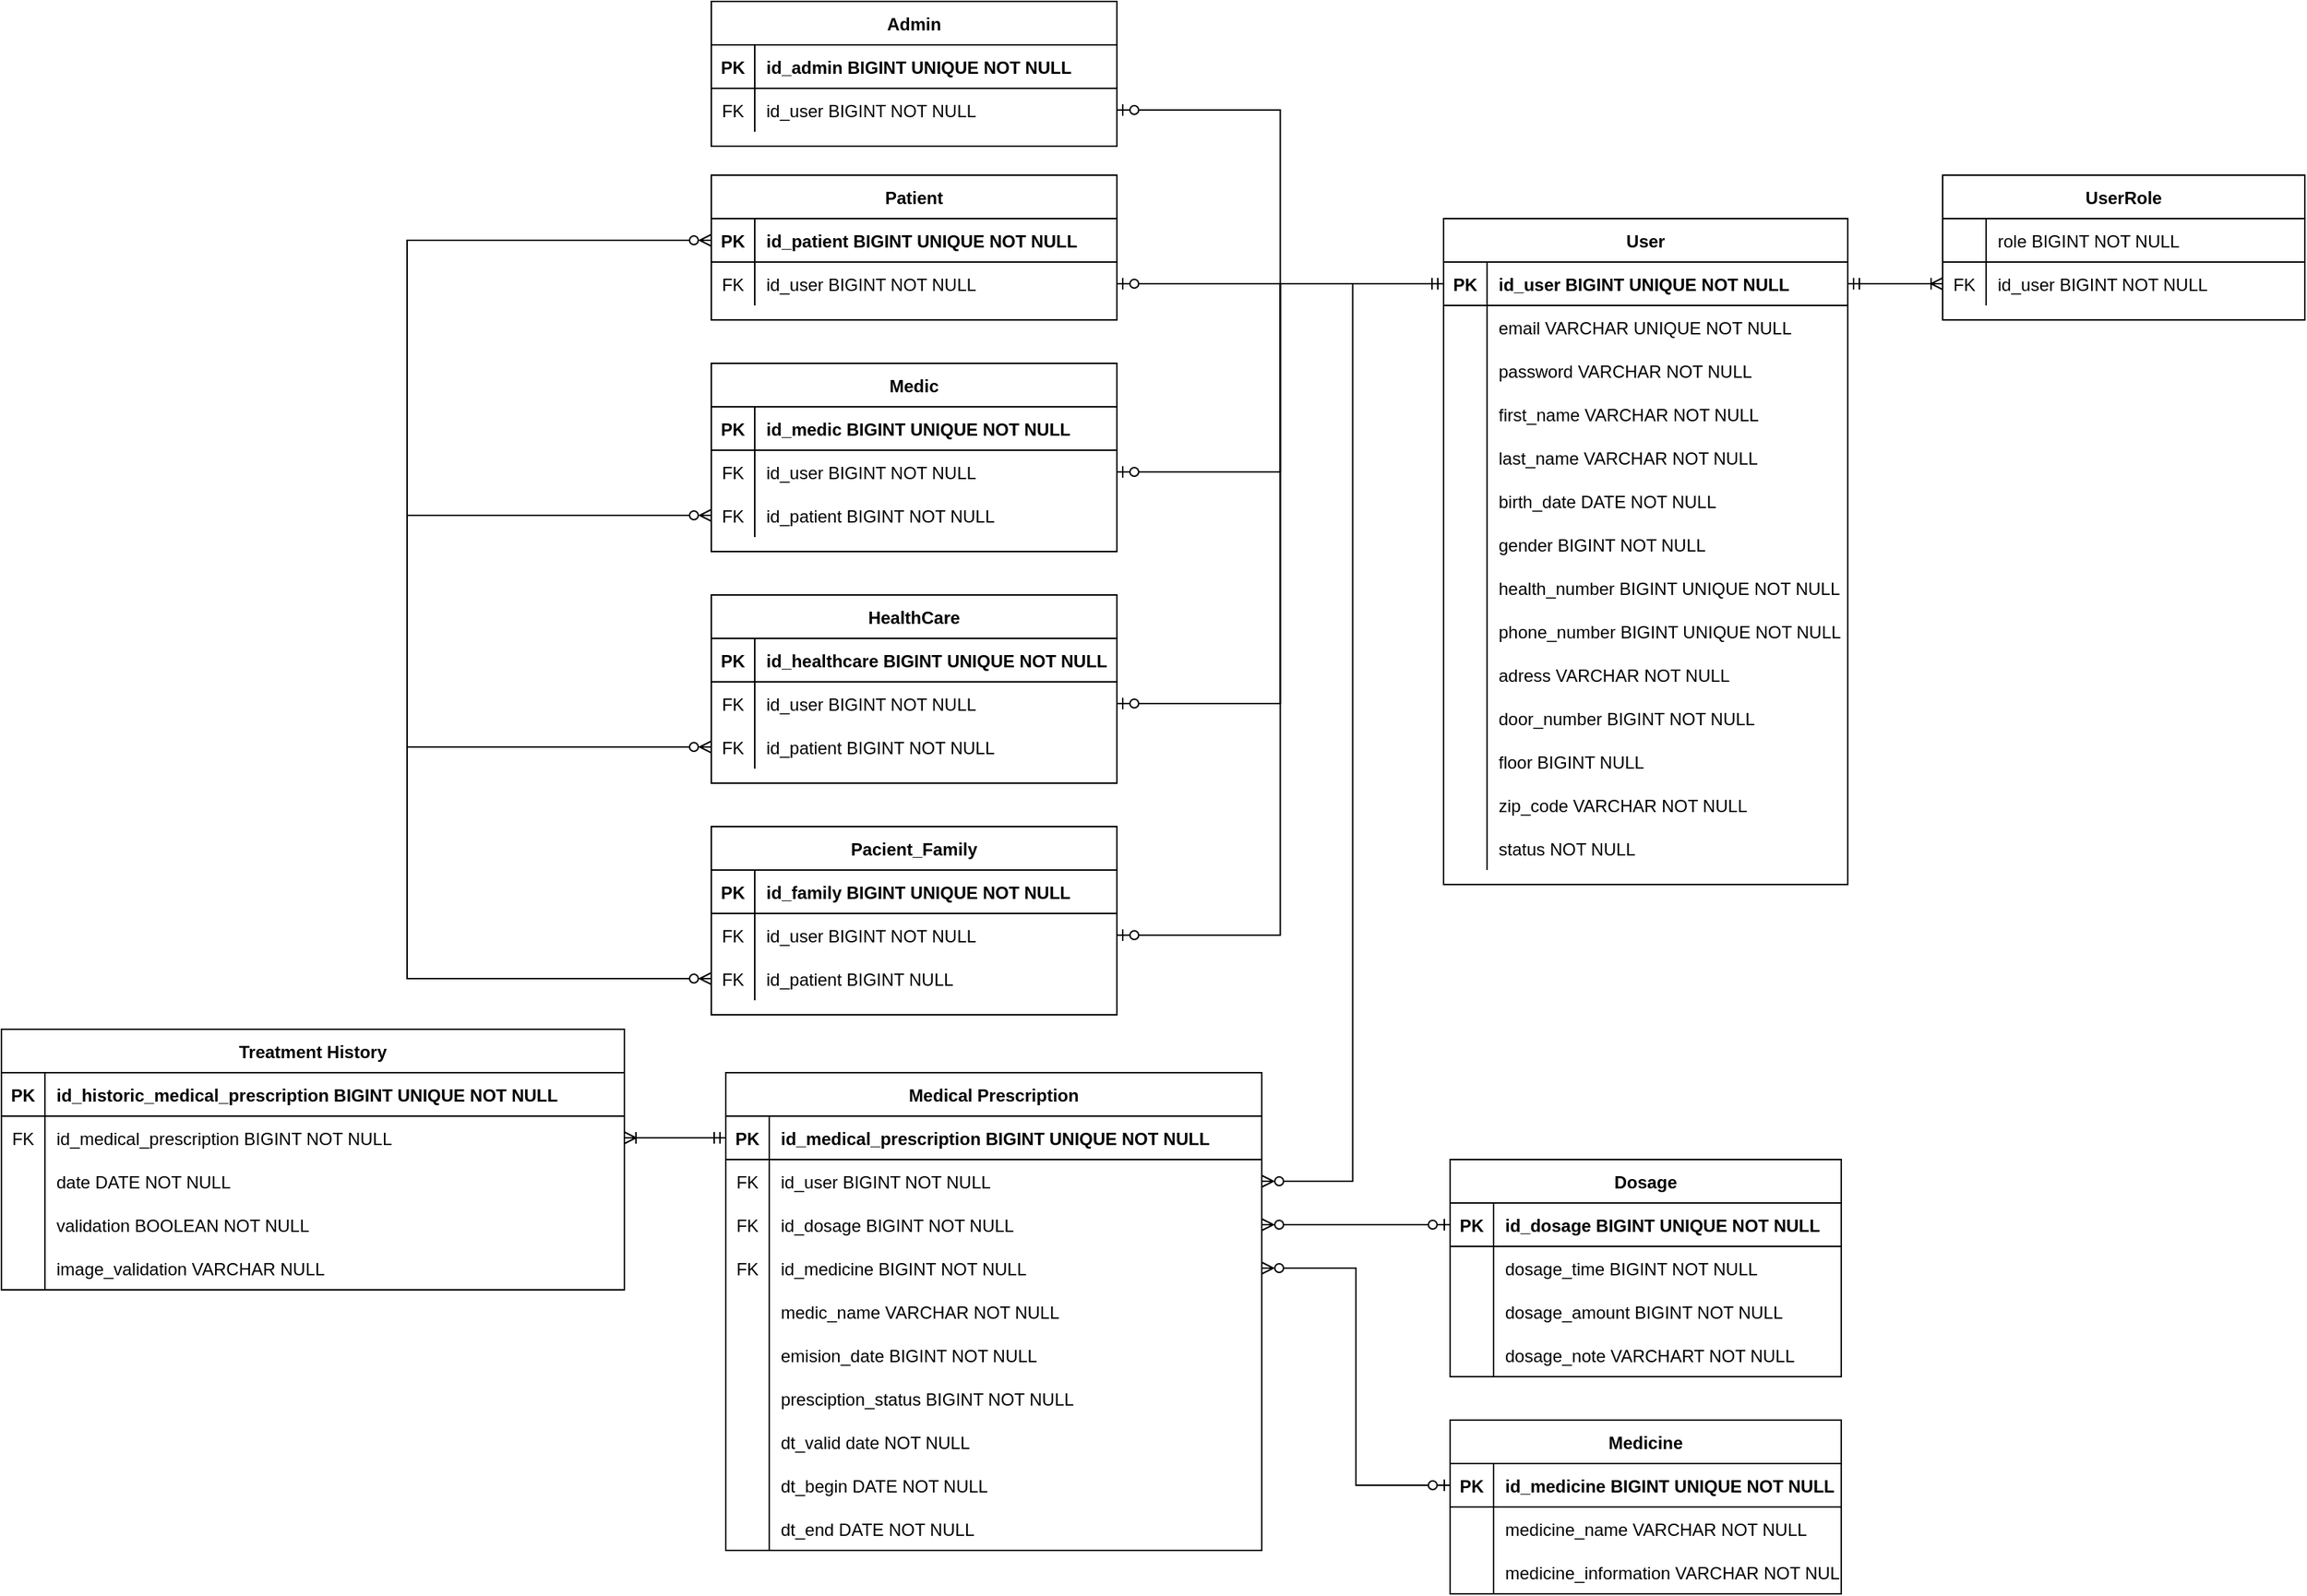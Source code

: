 <mxfile version="22.1.2" type="device">
  <diagram id="R2lEEEUBdFMjLlhIrx00" name="Page-1">
    <mxGraphModel dx="3368" dy="974" grid="1" gridSize="10" guides="1" tooltips="1" connect="1" arrows="1" fold="1" page="1" pageScale="1" pageWidth="850" pageHeight="1100" math="0" shadow="0" extFonts="Permanent Marker^https://fonts.googleapis.com/css?family=Permanent+Marker">
      <root>
        <mxCell id="0" />
        <mxCell id="1" parent="0" />
        <mxCell id="C-vyLk0tnHw3VtMMgP7b-2" value="UserRole" style="shape=table;startSize=30;container=1;collapsible=1;childLayout=tableLayout;fixedRows=1;rowLines=0;fontStyle=1;align=center;resizeLast=1;" parent="1" vertex="1">
          <mxGeometry y="180" width="250" height="100" as="geometry" />
        </mxCell>
        <mxCell id="C-vyLk0tnHw3VtMMgP7b-9" value="" style="shape=partialRectangle;collapsible=0;dropTarget=0;pointerEvents=0;fillColor=none;points=[[0,0.5],[1,0.5]];portConstraint=eastwest;top=1;left=1;right=1;bottom=1;fontStyle=1" parent="C-vyLk0tnHw3VtMMgP7b-2" vertex="1">
          <mxGeometry y="30" width="250" height="30" as="geometry" />
        </mxCell>
        <mxCell id="C-vyLk0tnHw3VtMMgP7b-10" value="" style="shape=partialRectangle;overflow=hidden;connectable=0;fillColor=none;top=0;left=0;bottom=0;right=0;fontStyle=1" parent="C-vyLk0tnHw3VtMMgP7b-9" vertex="1">
          <mxGeometry width="30" height="30" as="geometry">
            <mxRectangle width="30" height="30" as="alternateBounds" />
          </mxGeometry>
        </mxCell>
        <mxCell id="C-vyLk0tnHw3VtMMgP7b-11" value="role BIGINT NOT NULL" style="shape=partialRectangle;overflow=hidden;connectable=0;fillColor=none;top=0;left=0;bottom=0;right=0;align=left;spacingLeft=6;fontStyle=0" parent="C-vyLk0tnHw3VtMMgP7b-9" vertex="1">
          <mxGeometry x="30" width="220" height="30" as="geometry">
            <mxRectangle width="220" height="30" as="alternateBounds" />
          </mxGeometry>
        </mxCell>
        <mxCell id="kqKmcT95NEzJqQ8pNjfv-30" value="" style="shape=partialRectangle;collapsible=0;dropTarget=0;pointerEvents=0;fillColor=none;points=[[0,0.5],[1,0.5]];portConstraint=eastwest;top=0;left=0;right=0;bottom=0;" parent="C-vyLk0tnHw3VtMMgP7b-2" vertex="1">
          <mxGeometry y="60" width="250" height="30" as="geometry" />
        </mxCell>
        <mxCell id="kqKmcT95NEzJqQ8pNjfv-31" value="FK" style="shape=partialRectangle;overflow=hidden;connectable=0;fillColor=none;top=0;left=0;bottom=0;right=0;" parent="kqKmcT95NEzJqQ8pNjfv-30" vertex="1">
          <mxGeometry width="30" height="30" as="geometry">
            <mxRectangle width="30" height="30" as="alternateBounds" />
          </mxGeometry>
        </mxCell>
        <mxCell id="kqKmcT95NEzJqQ8pNjfv-32" value="id_user BIGINT NOT NULL" style="shape=partialRectangle;overflow=hidden;connectable=0;fillColor=none;top=0;left=0;bottom=0;right=0;align=left;spacingLeft=6;" parent="kqKmcT95NEzJqQ8pNjfv-30" vertex="1">
          <mxGeometry x="30" width="220" height="30" as="geometry">
            <mxRectangle width="220" height="30" as="alternateBounds" />
          </mxGeometry>
        </mxCell>
        <mxCell id="C-vyLk0tnHw3VtMMgP7b-23" value="User" style="shape=table;startSize=30;container=1;collapsible=1;childLayout=tableLayout;fixedRows=1;rowLines=0;fontStyle=1;align=center;resizeLast=1;" parent="1" vertex="1">
          <mxGeometry x="-344.5" y="210" width="279" height="460" as="geometry" />
        </mxCell>
        <mxCell id="C-vyLk0tnHw3VtMMgP7b-24" value="" style="shape=partialRectangle;collapsible=0;dropTarget=0;pointerEvents=0;fillColor=none;points=[[0,0.5],[1,0.5]];portConstraint=eastwest;top=0;left=0;right=0;bottom=1;" parent="C-vyLk0tnHw3VtMMgP7b-23" vertex="1">
          <mxGeometry y="30" width="279" height="30" as="geometry" />
        </mxCell>
        <mxCell id="C-vyLk0tnHw3VtMMgP7b-25" value="PK" style="shape=partialRectangle;overflow=hidden;connectable=0;fillColor=none;top=0;left=0;bottom=0;right=0;fontStyle=1;" parent="C-vyLk0tnHw3VtMMgP7b-24" vertex="1">
          <mxGeometry width="30" height="30" as="geometry">
            <mxRectangle width="30" height="30" as="alternateBounds" />
          </mxGeometry>
        </mxCell>
        <mxCell id="C-vyLk0tnHw3VtMMgP7b-26" value="id_user BIGINT UNIQUE NOT NULL" style="shape=partialRectangle;overflow=hidden;connectable=0;fillColor=none;top=0;left=0;bottom=0;right=0;align=left;spacingLeft=6;fontStyle=1;" parent="C-vyLk0tnHw3VtMMgP7b-24" vertex="1">
          <mxGeometry x="30" width="249" height="30" as="geometry">
            <mxRectangle width="249" height="30" as="alternateBounds" />
          </mxGeometry>
        </mxCell>
        <mxCell id="Z0DGyraPd_aJ2ou9XcYF-4" value="" style="shape=partialRectangle;collapsible=0;dropTarget=0;pointerEvents=0;fillColor=none;points=[[0,0.5],[1,0.5]];portConstraint=eastwest;top=0;left=0;right=0;bottom=0;" parent="C-vyLk0tnHw3VtMMgP7b-23" vertex="1">
          <mxGeometry y="60" width="279" height="30" as="geometry" />
        </mxCell>
        <mxCell id="Z0DGyraPd_aJ2ou9XcYF-5" value="" style="shape=partialRectangle;overflow=hidden;connectable=0;fillColor=none;top=0;left=0;bottom=0;right=0;" parent="Z0DGyraPd_aJ2ou9XcYF-4" vertex="1">
          <mxGeometry width="30" height="30" as="geometry">
            <mxRectangle width="30" height="30" as="alternateBounds" />
          </mxGeometry>
        </mxCell>
        <mxCell id="Z0DGyraPd_aJ2ou9XcYF-6" value="email VARCHAR UNIQUE NOT NULL" style="shape=partialRectangle;overflow=hidden;connectable=0;fillColor=none;top=0;left=0;bottom=0;right=0;align=left;spacingLeft=6;" parent="Z0DGyraPd_aJ2ou9XcYF-4" vertex="1">
          <mxGeometry x="30" width="249" height="30" as="geometry">
            <mxRectangle width="249" height="30" as="alternateBounds" />
          </mxGeometry>
        </mxCell>
        <mxCell id="Z0DGyraPd_aJ2ou9XcYF-7" value="" style="shape=partialRectangle;collapsible=0;dropTarget=0;pointerEvents=0;fillColor=none;points=[[0,0.5],[1,0.5]];portConstraint=eastwest;top=0;left=0;right=0;bottom=0;" parent="C-vyLk0tnHw3VtMMgP7b-23" vertex="1">
          <mxGeometry y="90" width="279" height="30" as="geometry" />
        </mxCell>
        <mxCell id="Z0DGyraPd_aJ2ou9XcYF-8" value="" style="shape=partialRectangle;overflow=hidden;connectable=0;fillColor=none;top=0;left=0;bottom=0;right=0;" parent="Z0DGyraPd_aJ2ou9XcYF-7" vertex="1">
          <mxGeometry width="30" height="30" as="geometry">
            <mxRectangle width="30" height="30" as="alternateBounds" />
          </mxGeometry>
        </mxCell>
        <mxCell id="Z0DGyraPd_aJ2ou9XcYF-9" value="password VARCHAR NOT NULL" style="shape=partialRectangle;overflow=hidden;connectable=0;fillColor=none;top=0;left=0;bottom=0;right=0;align=left;spacingLeft=6;" parent="Z0DGyraPd_aJ2ou9XcYF-7" vertex="1">
          <mxGeometry x="30" width="249" height="30" as="geometry">
            <mxRectangle width="249" height="30" as="alternateBounds" />
          </mxGeometry>
        </mxCell>
        <mxCell id="Z0DGyraPd_aJ2ou9XcYF-29" value="" style="shape=partialRectangle;collapsible=0;dropTarget=0;pointerEvents=0;fillColor=none;points=[[0,0.5],[1,0.5]];portConstraint=eastwest;top=0;left=0;right=0;bottom=0;" parent="C-vyLk0tnHw3VtMMgP7b-23" vertex="1">
          <mxGeometry y="120" width="279" height="30" as="geometry" />
        </mxCell>
        <mxCell id="Z0DGyraPd_aJ2ou9XcYF-30" value="" style="shape=partialRectangle;overflow=hidden;connectable=0;fillColor=none;top=0;left=0;bottom=0;right=0;" parent="Z0DGyraPd_aJ2ou9XcYF-29" vertex="1">
          <mxGeometry width="30" height="30" as="geometry">
            <mxRectangle width="30" height="30" as="alternateBounds" />
          </mxGeometry>
        </mxCell>
        <mxCell id="Z0DGyraPd_aJ2ou9XcYF-31" value="first_name VARCHAR NOT NULL" style="shape=partialRectangle;overflow=hidden;connectable=0;fillColor=none;top=0;left=0;bottom=0;right=0;align=left;spacingLeft=6;" parent="Z0DGyraPd_aJ2ou9XcYF-29" vertex="1">
          <mxGeometry x="30" width="249" height="30" as="geometry">
            <mxRectangle width="249" height="30" as="alternateBounds" />
          </mxGeometry>
        </mxCell>
        <mxCell id="Z0DGyraPd_aJ2ou9XcYF-32" value="" style="shape=partialRectangle;collapsible=0;dropTarget=0;pointerEvents=0;fillColor=none;points=[[0,0.5],[1,0.5]];portConstraint=eastwest;top=0;left=0;right=0;bottom=0;" parent="C-vyLk0tnHw3VtMMgP7b-23" vertex="1">
          <mxGeometry y="150" width="279" height="30" as="geometry" />
        </mxCell>
        <mxCell id="Z0DGyraPd_aJ2ou9XcYF-33" value="" style="shape=partialRectangle;overflow=hidden;connectable=0;fillColor=none;top=0;left=0;bottom=0;right=0;" parent="Z0DGyraPd_aJ2ou9XcYF-32" vertex="1">
          <mxGeometry width="30" height="30" as="geometry">
            <mxRectangle width="30" height="30" as="alternateBounds" />
          </mxGeometry>
        </mxCell>
        <mxCell id="Z0DGyraPd_aJ2ou9XcYF-34" value="last_name VARCHAR NOT NULL" style="shape=partialRectangle;overflow=hidden;connectable=0;fillColor=none;top=0;left=0;bottom=0;right=0;align=left;spacingLeft=6;" parent="Z0DGyraPd_aJ2ou9XcYF-32" vertex="1">
          <mxGeometry x="30" width="249" height="30" as="geometry">
            <mxRectangle width="249" height="30" as="alternateBounds" />
          </mxGeometry>
        </mxCell>
        <mxCell id="Z0DGyraPd_aJ2ou9XcYF-35" value="" style="shape=partialRectangle;collapsible=0;dropTarget=0;pointerEvents=0;fillColor=none;points=[[0,0.5],[1,0.5]];portConstraint=eastwest;top=0;left=0;right=0;bottom=0;" parent="C-vyLk0tnHw3VtMMgP7b-23" vertex="1">
          <mxGeometry y="180" width="279" height="30" as="geometry" />
        </mxCell>
        <mxCell id="Z0DGyraPd_aJ2ou9XcYF-36" value="" style="shape=partialRectangle;overflow=hidden;connectable=0;fillColor=none;top=0;left=0;bottom=0;right=0;" parent="Z0DGyraPd_aJ2ou9XcYF-35" vertex="1">
          <mxGeometry width="30" height="30" as="geometry">
            <mxRectangle width="30" height="30" as="alternateBounds" />
          </mxGeometry>
        </mxCell>
        <mxCell id="Z0DGyraPd_aJ2ou9XcYF-37" value="birth_date DATE NOT NULL" style="shape=partialRectangle;overflow=hidden;connectable=0;fillColor=none;top=0;left=0;bottom=0;right=0;align=left;spacingLeft=6;" parent="Z0DGyraPd_aJ2ou9XcYF-35" vertex="1">
          <mxGeometry x="30" width="249" height="30" as="geometry">
            <mxRectangle width="249" height="30" as="alternateBounds" />
          </mxGeometry>
        </mxCell>
        <mxCell id="Z0DGyraPd_aJ2ou9XcYF-38" value="" style="shape=partialRectangle;collapsible=0;dropTarget=0;pointerEvents=0;fillColor=none;points=[[0,0.5],[1,0.5]];portConstraint=eastwest;top=0;left=0;right=0;bottom=0;" parent="C-vyLk0tnHw3VtMMgP7b-23" vertex="1">
          <mxGeometry y="210" width="279" height="30" as="geometry" />
        </mxCell>
        <mxCell id="Z0DGyraPd_aJ2ou9XcYF-39" value="" style="shape=partialRectangle;overflow=hidden;connectable=0;fillColor=none;top=0;left=0;bottom=0;right=0;" parent="Z0DGyraPd_aJ2ou9XcYF-38" vertex="1">
          <mxGeometry width="30" height="30" as="geometry">
            <mxRectangle width="30" height="30" as="alternateBounds" />
          </mxGeometry>
        </mxCell>
        <mxCell id="Z0DGyraPd_aJ2ou9XcYF-40" value="gender BIGINT NOT NULL" style="shape=partialRectangle;overflow=hidden;connectable=0;fillColor=none;top=0;left=0;bottom=0;right=0;align=left;spacingLeft=6;" parent="Z0DGyraPd_aJ2ou9XcYF-38" vertex="1">
          <mxGeometry x="30" width="249" height="30" as="geometry">
            <mxRectangle width="249" height="30" as="alternateBounds" />
          </mxGeometry>
        </mxCell>
        <mxCell id="Z0DGyraPd_aJ2ou9XcYF-41" value="" style="shape=partialRectangle;collapsible=0;dropTarget=0;pointerEvents=0;fillColor=none;points=[[0,0.5],[1,0.5]];portConstraint=eastwest;top=0;left=0;right=0;bottom=0;" parent="C-vyLk0tnHw3VtMMgP7b-23" vertex="1">
          <mxGeometry y="240" width="279" height="30" as="geometry" />
        </mxCell>
        <mxCell id="Z0DGyraPd_aJ2ou9XcYF-42" value="" style="shape=partialRectangle;overflow=hidden;connectable=0;fillColor=none;top=0;left=0;bottom=0;right=0;" parent="Z0DGyraPd_aJ2ou9XcYF-41" vertex="1">
          <mxGeometry width="30" height="30" as="geometry">
            <mxRectangle width="30" height="30" as="alternateBounds" />
          </mxGeometry>
        </mxCell>
        <mxCell id="Z0DGyraPd_aJ2ou9XcYF-43" value="health_number BIGINT UNIQUE NOT NULL" style="shape=partialRectangle;overflow=hidden;connectable=0;fillColor=none;top=0;left=0;bottom=0;right=0;align=left;spacingLeft=6;" parent="Z0DGyraPd_aJ2ou9XcYF-41" vertex="1">
          <mxGeometry x="30" width="249" height="30" as="geometry">
            <mxRectangle width="249" height="30" as="alternateBounds" />
          </mxGeometry>
        </mxCell>
        <mxCell id="Z0DGyraPd_aJ2ou9XcYF-50" value="" style="shape=partialRectangle;collapsible=0;dropTarget=0;pointerEvents=0;fillColor=none;points=[[0,0.5],[1,0.5]];portConstraint=eastwest;top=0;left=0;right=0;bottom=0;" parent="C-vyLk0tnHw3VtMMgP7b-23" vertex="1">
          <mxGeometry y="270" width="279" height="30" as="geometry" />
        </mxCell>
        <mxCell id="Z0DGyraPd_aJ2ou9XcYF-51" value="" style="shape=partialRectangle;overflow=hidden;connectable=0;fillColor=none;top=0;left=0;bottom=0;right=0;" parent="Z0DGyraPd_aJ2ou9XcYF-50" vertex="1">
          <mxGeometry width="30" height="30" as="geometry">
            <mxRectangle width="30" height="30" as="alternateBounds" />
          </mxGeometry>
        </mxCell>
        <mxCell id="Z0DGyraPd_aJ2ou9XcYF-52" value="phone_number BIGINT UNIQUE NOT NULL" style="shape=partialRectangle;overflow=hidden;connectable=0;fillColor=none;top=0;left=0;bottom=0;right=0;align=left;spacingLeft=6;" parent="Z0DGyraPd_aJ2ou9XcYF-50" vertex="1">
          <mxGeometry x="30" width="249" height="30" as="geometry">
            <mxRectangle width="249" height="30" as="alternateBounds" />
          </mxGeometry>
        </mxCell>
        <mxCell id="kqKmcT95NEzJqQ8pNjfv-1" value="" style="shape=partialRectangle;collapsible=0;dropTarget=0;pointerEvents=0;fillColor=none;points=[[0,0.5],[1,0.5]];portConstraint=eastwest;top=0;left=0;right=0;bottom=0;" parent="C-vyLk0tnHw3VtMMgP7b-23" vertex="1">
          <mxGeometry y="300" width="279" height="30" as="geometry" />
        </mxCell>
        <mxCell id="kqKmcT95NEzJqQ8pNjfv-2" value="" style="shape=partialRectangle;overflow=hidden;connectable=0;fillColor=none;top=0;left=0;bottom=0;right=0;" parent="kqKmcT95NEzJqQ8pNjfv-1" vertex="1">
          <mxGeometry width="30" height="30" as="geometry">
            <mxRectangle width="30" height="30" as="alternateBounds" />
          </mxGeometry>
        </mxCell>
        <mxCell id="kqKmcT95NEzJqQ8pNjfv-3" value="adress VARCHAR NOT NULL" style="shape=partialRectangle;overflow=hidden;connectable=0;fillColor=none;top=0;left=0;bottom=0;right=0;align=left;spacingLeft=6;" parent="kqKmcT95NEzJqQ8pNjfv-1" vertex="1">
          <mxGeometry x="30" width="249" height="30" as="geometry">
            <mxRectangle width="249" height="30" as="alternateBounds" />
          </mxGeometry>
        </mxCell>
        <mxCell id="IwsfM85gVQok1FF3dz80-1" value="" style="shape=partialRectangle;collapsible=0;dropTarget=0;pointerEvents=0;fillColor=none;points=[[0,0.5],[1,0.5]];portConstraint=eastwest;top=0;left=0;right=0;bottom=0;" parent="C-vyLk0tnHw3VtMMgP7b-23" vertex="1">
          <mxGeometry y="330" width="279" height="30" as="geometry" />
        </mxCell>
        <mxCell id="IwsfM85gVQok1FF3dz80-2" value="" style="shape=partialRectangle;overflow=hidden;connectable=0;fillColor=none;top=0;left=0;bottom=0;right=0;" parent="IwsfM85gVQok1FF3dz80-1" vertex="1">
          <mxGeometry width="30" height="30" as="geometry">
            <mxRectangle width="30" height="30" as="alternateBounds" />
          </mxGeometry>
        </mxCell>
        <mxCell id="IwsfM85gVQok1FF3dz80-3" value="door_number BIGINT NOT NULL" style="shape=partialRectangle;overflow=hidden;connectable=0;fillColor=none;top=0;left=0;bottom=0;right=0;align=left;spacingLeft=6;" parent="IwsfM85gVQok1FF3dz80-1" vertex="1">
          <mxGeometry x="30" width="249" height="30" as="geometry">
            <mxRectangle width="249" height="30" as="alternateBounds" />
          </mxGeometry>
        </mxCell>
        <mxCell id="IwsfM85gVQok1FF3dz80-4" value="" style="shape=partialRectangle;collapsible=0;dropTarget=0;pointerEvents=0;fillColor=none;points=[[0,0.5],[1,0.5]];portConstraint=eastwest;top=0;left=0;right=0;bottom=0;" parent="C-vyLk0tnHw3VtMMgP7b-23" vertex="1">
          <mxGeometry y="360" width="279" height="30" as="geometry" />
        </mxCell>
        <mxCell id="IwsfM85gVQok1FF3dz80-5" value="" style="shape=partialRectangle;overflow=hidden;connectable=0;fillColor=none;top=0;left=0;bottom=0;right=0;" parent="IwsfM85gVQok1FF3dz80-4" vertex="1">
          <mxGeometry width="30" height="30" as="geometry">
            <mxRectangle width="30" height="30" as="alternateBounds" />
          </mxGeometry>
        </mxCell>
        <mxCell id="IwsfM85gVQok1FF3dz80-6" value="floor BIGINT NULL" style="shape=partialRectangle;overflow=hidden;connectable=0;fillColor=none;top=0;left=0;bottom=0;right=0;align=left;spacingLeft=6;" parent="IwsfM85gVQok1FF3dz80-4" vertex="1">
          <mxGeometry x="30" width="249" height="30" as="geometry">
            <mxRectangle width="249" height="30" as="alternateBounds" />
          </mxGeometry>
        </mxCell>
        <mxCell id="IwsfM85gVQok1FF3dz80-7" value="" style="shape=partialRectangle;collapsible=0;dropTarget=0;pointerEvents=0;fillColor=none;points=[[0,0.5],[1,0.5]];portConstraint=eastwest;top=0;left=0;right=0;bottom=0;" parent="C-vyLk0tnHw3VtMMgP7b-23" vertex="1">
          <mxGeometry y="390" width="279" height="30" as="geometry" />
        </mxCell>
        <mxCell id="IwsfM85gVQok1FF3dz80-8" value="" style="shape=partialRectangle;overflow=hidden;connectable=0;fillColor=none;top=0;left=0;bottom=0;right=0;" parent="IwsfM85gVQok1FF3dz80-7" vertex="1">
          <mxGeometry width="30" height="30" as="geometry">
            <mxRectangle width="30" height="30" as="alternateBounds" />
          </mxGeometry>
        </mxCell>
        <mxCell id="IwsfM85gVQok1FF3dz80-9" value="zip_code VARCHAR NOT NULL" style="shape=partialRectangle;overflow=hidden;connectable=0;fillColor=none;top=0;left=0;bottom=0;right=0;align=left;spacingLeft=6;" parent="IwsfM85gVQok1FF3dz80-7" vertex="1">
          <mxGeometry x="30" width="249" height="30" as="geometry">
            <mxRectangle width="249" height="30" as="alternateBounds" />
          </mxGeometry>
        </mxCell>
        <mxCell id="Z0DGyraPd_aJ2ou9XcYF-44" value="" style="shape=partialRectangle;collapsible=0;dropTarget=0;pointerEvents=0;fillColor=none;points=[[0,0.5],[1,0.5]];portConstraint=eastwest;top=0;left=0;right=0;bottom=0;" parent="C-vyLk0tnHw3VtMMgP7b-23" vertex="1">
          <mxGeometry y="420" width="279" height="30" as="geometry" />
        </mxCell>
        <mxCell id="Z0DGyraPd_aJ2ou9XcYF-45" value="" style="shape=partialRectangle;overflow=hidden;connectable=0;fillColor=none;top=0;left=0;bottom=0;right=0;" parent="Z0DGyraPd_aJ2ou9XcYF-44" vertex="1">
          <mxGeometry width="30" height="30" as="geometry">
            <mxRectangle width="30" height="30" as="alternateBounds" />
          </mxGeometry>
        </mxCell>
        <mxCell id="Z0DGyraPd_aJ2ou9XcYF-46" value="status NOT NULL" style="shape=partialRectangle;overflow=hidden;connectable=0;fillColor=none;top=0;left=0;bottom=0;right=0;align=left;spacingLeft=6;" parent="Z0DGyraPd_aJ2ou9XcYF-44" vertex="1">
          <mxGeometry x="30" width="249" height="30" as="geometry">
            <mxRectangle width="249" height="30" as="alternateBounds" />
          </mxGeometry>
        </mxCell>
        <mxCell id="kqKmcT95NEzJqQ8pNjfv-29" style="edgeStyle=orthogonalEdgeStyle;rounded=0;orthogonalLoop=1;jettySize=auto;html=1;endArrow=ERoneToMany;endFill=0;entryX=0;entryY=0.5;entryDx=0;entryDy=0;startArrow=ERmandOne;startFill=0;" parent="1" source="C-vyLk0tnHw3VtMMgP7b-24" target="kqKmcT95NEzJqQ8pNjfv-30" edge="1">
          <mxGeometry relative="1" as="geometry" />
        </mxCell>
        <mxCell id="kqKmcT95NEzJqQ8pNjfv-33" value="Admin" style="shape=table;startSize=30;container=1;collapsible=1;childLayout=tableLayout;fixedRows=1;rowLines=0;fontStyle=1;align=center;resizeLast=1;" parent="1" vertex="1">
          <mxGeometry x="-850" y="60" width="280" height="100" as="geometry" />
        </mxCell>
        <mxCell id="kqKmcT95NEzJqQ8pNjfv-34" value="" style="shape=partialRectangle;collapsible=0;dropTarget=0;pointerEvents=0;fillColor=none;points=[[0,0.5],[1,0.5]];portConstraint=eastwest;top=1;left=1;right=1;bottom=1;" parent="kqKmcT95NEzJqQ8pNjfv-33" vertex="1">
          <mxGeometry y="30" width="280" height="30" as="geometry" />
        </mxCell>
        <mxCell id="kqKmcT95NEzJqQ8pNjfv-35" value="PK" style="shape=partialRectangle;overflow=hidden;connectable=0;fillColor=none;top=0;left=0;bottom=0;right=0;fontStyle=1" parent="kqKmcT95NEzJqQ8pNjfv-34" vertex="1">
          <mxGeometry width="30" height="30" as="geometry">
            <mxRectangle width="30" height="30" as="alternateBounds" />
          </mxGeometry>
        </mxCell>
        <mxCell id="kqKmcT95NEzJqQ8pNjfv-36" value="id_admin BIGINT UNIQUE NOT NULL" style="shape=partialRectangle;overflow=hidden;connectable=0;fillColor=none;top=0;left=0;bottom=0;right=0;align=left;spacingLeft=6;fontStyle=1" parent="kqKmcT95NEzJqQ8pNjfv-34" vertex="1">
          <mxGeometry x="30" width="250" height="30" as="geometry">
            <mxRectangle width="250" height="30" as="alternateBounds" />
          </mxGeometry>
        </mxCell>
        <mxCell id="kqKmcT95NEzJqQ8pNjfv-37" value="" style="shape=partialRectangle;collapsible=0;dropTarget=0;pointerEvents=0;fillColor=none;points=[[0,0.5],[1,0.5]];portConstraint=eastwest;top=0;left=0;right=0;bottom=0;" parent="kqKmcT95NEzJqQ8pNjfv-33" vertex="1">
          <mxGeometry y="60" width="280" height="30" as="geometry" />
        </mxCell>
        <mxCell id="kqKmcT95NEzJqQ8pNjfv-38" value="FK" style="shape=partialRectangle;overflow=hidden;connectable=0;fillColor=none;top=0;left=0;bottom=0;right=0;" parent="kqKmcT95NEzJqQ8pNjfv-37" vertex="1">
          <mxGeometry width="30" height="30" as="geometry">
            <mxRectangle width="30" height="30" as="alternateBounds" />
          </mxGeometry>
        </mxCell>
        <mxCell id="kqKmcT95NEzJqQ8pNjfv-39" value="id_user BIGINT NOT NULL" style="shape=partialRectangle;overflow=hidden;connectable=0;fillColor=none;top=0;left=0;bottom=0;right=0;align=left;spacingLeft=6;" parent="kqKmcT95NEzJqQ8pNjfv-37" vertex="1">
          <mxGeometry x="30" width="250" height="30" as="geometry">
            <mxRectangle width="250" height="30" as="alternateBounds" />
          </mxGeometry>
        </mxCell>
        <mxCell id="kqKmcT95NEzJqQ8pNjfv-40" value="Patient" style="shape=table;startSize=30;container=1;collapsible=1;childLayout=tableLayout;fixedRows=1;rowLines=0;fontStyle=1;align=center;resizeLast=1;" parent="1" vertex="1">
          <mxGeometry x="-850" y="180" width="280" height="100" as="geometry" />
        </mxCell>
        <mxCell id="kqKmcT95NEzJqQ8pNjfv-41" value="" style="shape=partialRectangle;collapsible=0;dropTarget=0;pointerEvents=0;fillColor=none;points=[[0,0.5],[1,0.5]];portConstraint=eastwest;top=1;left=1;right=1;bottom=1;fontStyle=1" parent="kqKmcT95NEzJqQ8pNjfv-40" vertex="1">
          <mxGeometry y="30" width="280" height="30" as="geometry" />
        </mxCell>
        <mxCell id="kqKmcT95NEzJqQ8pNjfv-42" value="PK" style="shape=partialRectangle;overflow=hidden;connectable=0;fillColor=none;top=0;left=0;bottom=0;right=0;fontStyle=1" parent="kqKmcT95NEzJqQ8pNjfv-41" vertex="1">
          <mxGeometry width="30" height="30" as="geometry">
            <mxRectangle width="30" height="30" as="alternateBounds" />
          </mxGeometry>
        </mxCell>
        <mxCell id="kqKmcT95NEzJqQ8pNjfv-43" value="id_patient BIGINT UNIQUE NOT NULL" style="shape=partialRectangle;overflow=hidden;connectable=0;fillColor=none;top=0;left=0;bottom=0;right=0;align=left;spacingLeft=6;fontStyle=1" parent="kqKmcT95NEzJqQ8pNjfv-41" vertex="1">
          <mxGeometry x="30" width="250" height="30" as="geometry">
            <mxRectangle width="250" height="30" as="alternateBounds" />
          </mxGeometry>
        </mxCell>
        <mxCell id="kqKmcT95NEzJqQ8pNjfv-44" value="" style="shape=partialRectangle;collapsible=0;dropTarget=0;pointerEvents=0;fillColor=none;points=[[0,0.5],[1,0.5]];portConstraint=eastwest;top=0;left=0;right=0;bottom=0;" parent="kqKmcT95NEzJqQ8pNjfv-40" vertex="1">
          <mxGeometry y="60" width="280" height="30" as="geometry" />
        </mxCell>
        <mxCell id="kqKmcT95NEzJqQ8pNjfv-45" value="FK" style="shape=partialRectangle;overflow=hidden;connectable=0;fillColor=none;top=0;left=0;bottom=0;right=0;" parent="kqKmcT95NEzJqQ8pNjfv-44" vertex="1">
          <mxGeometry width="30" height="30" as="geometry">
            <mxRectangle width="30" height="30" as="alternateBounds" />
          </mxGeometry>
        </mxCell>
        <mxCell id="kqKmcT95NEzJqQ8pNjfv-46" value="id_user BIGINT NOT NULL" style="shape=partialRectangle;overflow=hidden;connectable=0;fillColor=none;top=0;left=0;bottom=0;right=0;align=left;spacingLeft=6;" parent="kqKmcT95NEzJqQ8pNjfv-44" vertex="1">
          <mxGeometry x="30" width="250" height="30" as="geometry">
            <mxRectangle width="250" height="30" as="alternateBounds" />
          </mxGeometry>
        </mxCell>
        <mxCell id="kqKmcT95NEzJqQ8pNjfv-47" value="Medic" style="shape=table;startSize=30;container=1;collapsible=1;childLayout=tableLayout;fixedRows=1;rowLines=0;fontStyle=1;align=center;resizeLast=1;" parent="1" vertex="1">
          <mxGeometry x="-850" y="310" width="280" height="130" as="geometry" />
        </mxCell>
        <mxCell id="kqKmcT95NEzJqQ8pNjfv-48" value="" style="shape=partialRectangle;collapsible=0;dropTarget=0;pointerEvents=0;fillColor=none;points=[[0,0.5],[1,0.5]];portConstraint=eastwest;top=1;left=1;right=1;bottom=1;" parent="kqKmcT95NEzJqQ8pNjfv-47" vertex="1">
          <mxGeometry y="30" width="280" height="30" as="geometry" />
        </mxCell>
        <mxCell id="kqKmcT95NEzJqQ8pNjfv-49" value="PK" style="shape=partialRectangle;overflow=hidden;connectable=0;fillColor=none;top=0;left=0;bottom=0;right=0;fontStyle=1" parent="kqKmcT95NEzJqQ8pNjfv-48" vertex="1">
          <mxGeometry width="30" height="30" as="geometry">
            <mxRectangle width="30" height="30" as="alternateBounds" />
          </mxGeometry>
        </mxCell>
        <mxCell id="kqKmcT95NEzJqQ8pNjfv-50" value="id_medic BIGINT UNIQUE NOT NULL" style="shape=partialRectangle;overflow=hidden;connectable=0;fillColor=none;top=0;left=0;bottom=0;right=0;align=left;spacingLeft=6;fontStyle=1" parent="kqKmcT95NEzJqQ8pNjfv-48" vertex="1">
          <mxGeometry x="30" width="250" height="30" as="geometry">
            <mxRectangle width="250" height="30" as="alternateBounds" />
          </mxGeometry>
        </mxCell>
        <mxCell id="kqKmcT95NEzJqQ8pNjfv-51" value="" style="shape=partialRectangle;collapsible=0;dropTarget=0;pointerEvents=0;fillColor=none;points=[[0,0.5],[1,0.5]];portConstraint=eastwest;top=0;left=0;right=0;bottom=0;" parent="kqKmcT95NEzJqQ8pNjfv-47" vertex="1">
          <mxGeometry y="60" width="280" height="30" as="geometry" />
        </mxCell>
        <mxCell id="kqKmcT95NEzJqQ8pNjfv-52" value="FK" style="shape=partialRectangle;overflow=hidden;connectable=0;fillColor=none;top=0;left=0;bottom=0;right=0;" parent="kqKmcT95NEzJqQ8pNjfv-51" vertex="1">
          <mxGeometry width="30" height="30" as="geometry">
            <mxRectangle width="30" height="30" as="alternateBounds" />
          </mxGeometry>
        </mxCell>
        <mxCell id="kqKmcT95NEzJqQ8pNjfv-53" value="id_user BIGINT NOT NULL" style="shape=partialRectangle;overflow=hidden;connectable=0;fillColor=none;top=0;left=0;bottom=0;right=0;align=left;spacingLeft=6;" parent="kqKmcT95NEzJqQ8pNjfv-51" vertex="1">
          <mxGeometry x="30" width="250" height="30" as="geometry">
            <mxRectangle width="250" height="30" as="alternateBounds" />
          </mxGeometry>
        </mxCell>
        <mxCell id="kETMrDzg41mnjXLADoPk-4" value="" style="shape=partialRectangle;collapsible=0;dropTarget=0;pointerEvents=0;fillColor=none;points=[[0,0.5],[1,0.5]];portConstraint=eastwest;top=0;left=0;right=0;bottom=0;" vertex="1" parent="kqKmcT95NEzJqQ8pNjfv-47">
          <mxGeometry y="90" width="280" height="30" as="geometry" />
        </mxCell>
        <mxCell id="kETMrDzg41mnjXLADoPk-5" value="FK" style="shape=partialRectangle;overflow=hidden;connectable=0;fillColor=none;top=0;left=0;bottom=0;right=0;" vertex="1" parent="kETMrDzg41mnjXLADoPk-4">
          <mxGeometry width="30" height="30" as="geometry">
            <mxRectangle width="30" height="30" as="alternateBounds" />
          </mxGeometry>
        </mxCell>
        <mxCell id="kETMrDzg41mnjXLADoPk-6" value="id_patient BIGINT NOT NULL" style="shape=partialRectangle;overflow=hidden;connectable=0;fillColor=none;top=0;left=0;bottom=0;right=0;align=left;spacingLeft=6;" vertex="1" parent="kETMrDzg41mnjXLADoPk-4">
          <mxGeometry x="30" width="250" height="30" as="geometry">
            <mxRectangle width="250" height="30" as="alternateBounds" />
          </mxGeometry>
        </mxCell>
        <mxCell id="kqKmcT95NEzJqQ8pNjfv-54" value="HealthCare" style="shape=table;startSize=30;container=1;collapsible=1;childLayout=tableLayout;fixedRows=1;rowLines=0;fontStyle=1;align=center;resizeLast=1;" parent="1" vertex="1">
          <mxGeometry x="-850" y="470" width="280" height="130" as="geometry" />
        </mxCell>
        <mxCell id="kqKmcT95NEzJqQ8pNjfv-55" value="" style="shape=partialRectangle;collapsible=0;dropTarget=0;pointerEvents=0;fillColor=none;points=[[0,0.5],[1,0.5]];portConstraint=eastwest;top=1;left=1;right=1;bottom=1;" parent="kqKmcT95NEzJqQ8pNjfv-54" vertex="1">
          <mxGeometry y="30" width="280" height="30" as="geometry" />
        </mxCell>
        <mxCell id="kqKmcT95NEzJqQ8pNjfv-56" value="PK" style="shape=partialRectangle;overflow=hidden;connectable=0;fillColor=none;top=0;left=0;bottom=0;right=0;fontStyle=1" parent="kqKmcT95NEzJqQ8pNjfv-55" vertex="1">
          <mxGeometry width="30" height="30" as="geometry">
            <mxRectangle width="30" height="30" as="alternateBounds" />
          </mxGeometry>
        </mxCell>
        <mxCell id="kqKmcT95NEzJqQ8pNjfv-57" value="id_healthcare BIGINT UNIQUE NOT NULL" style="shape=partialRectangle;overflow=hidden;connectable=0;fillColor=none;top=0;left=0;bottom=0;right=0;align=left;spacingLeft=6;fontStyle=1" parent="kqKmcT95NEzJqQ8pNjfv-55" vertex="1">
          <mxGeometry x="30" width="250" height="30" as="geometry">
            <mxRectangle width="250" height="30" as="alternateBounds" />
          </mxGeometry>
        </mxCell>
        <mxCell id="kqKmcT95NEzJqQ8pNjfv-58" value="" style="shape=partialRectangle;collapsible=0;dropTarget=0;pointerEvents=0;fillColor=none;points=[[0,0.5],[1,0.5]];portConstraint=eastwest;top=0;left=0;right=0;bottom=0;" parent="kqKmcT95NEzJqQ8pNjfv-54" vertex="1">
          <mxGeometry y="60" width="280" height="30" as="geometry" />
        </mxCell>
        <mxCell id="kqKmcT95NEzJqQ8pNjfv-59" value="FK" style="shape=partialRectangle;overflow=hidden;connectable=0;fillColor=none;top=0;left=0;bottom=0;right=0;" parent="kqKmcT95NEzJqQ8pNjfv-58" vertex="1">
          <mxGeometry width="30" height="30" as="geometry">
            <mxRectangle width="30" height="30" as="alternateBounds" />
          </mxGeometry>
        </mxCell>
        <mxCell id="kqKmcT95NEzJqQ8pNjfv-60" value="id_user BIGINT NOT NULL" style="shape=partialRectangle;overflow=hidden;connectable=0;fillColor=none;top=0;left=0;bottom=0;right=0;align=left;spacingLeft=6;" parent="kqKmcT95NEzJqQ8pNjfv-58" vertex="1">
          <mxGeometry x="30" width="250" height="30" as="geometry">
            <mxRectangle width="250" height="30" as="alternateBounds" />
          </mxGeometry>
        </mxCell>
        <mxCell id="kETMrDzg41mnjXLADoPk-7" value="" style="shape=partialRectangle;collapsible=0;dropTarget=0;pointerEvents=0;fillColor=none;points=[[0,0.5],[1,0.5]];portConstraint=eastwest;top=0;left=0;right=0;bottom=0;" vertex="1" parent="kqKmcT95NEzJqQ8pNjfv-54">
          <mxGeometry y="90" width="280" height="30" as="geometry" />
        </mxCell>
        <mxCell id="kETMrDzg41mnjXLADoPk-8" value="FK" style="shape=partialRectangle;overflow=hidden;connectable=0;fillColor=none;top=0;left=0;bottom=0;right=0;" vertex="1" parent="kETMrDzg41mnjXLADoPk-7">
          <mxGeometry width="30" height="30" as="geometry">
            <mxRectangle width="30" height="30" as="alternateBounds" />
          </mxGeometry>
        </mxCell>
        <mxCell id="kETMrDzg41mnjXLADoPk-9" value="id_patient BIGINT NOT NULL" style="shape=partialRectangle;overflow=hidden;connectable=0;fillColor=none;top=0;left=0;bottom=0;right=0;align=left;spacingLeft=6;" vertex="1" parent="kETMrDzg41mnjXLADoPk-7">
          <mxGeometry x="30" width="250" height="30" as="geometry">
            <mxRectangle width="250" height="30" as="alternateBounds" />
          </mxGeometry>
        </mxCell>
        <mxCell id="kqKmcT95NEzJqQ8pNjfv-61" style="edgeStyle=orthogonalEdgeStyle;rounded=0;orthogonalLoop=1;jettySize=auto;html=1;exitX=0;exitY=0.5;exitDx=0;exitDy=0;startArrow=ERone;startFill=0;endArrow=ERzeroToOne;endFill=0;" parent="1" source="C-vyLk0tnHw3VtMMgP7b-24" target="kqKmcT95NEzJqQ8pNjfv-37" edge="1">
          <mxGeometry relative="1" as="geometry" />
        </mxCell>
        <mxCell id="kqKmcT95NEzJqQ8pNjfv-62" style="edgeStyle=orthogonalEdgeStyle;rounded=0;orthogonalLoop=1;jettySize=auto;html=1;exitX=0;exitY=0.5;exitDx=0;exitDy=0;endArrow=ERzeroToOne;endFill=0;" parent="1" source="C-vyLk0tnHw3VtMMgP7b-24" target="kqKmcT95NEzJqQ8pNjfv-44" edge="1">
          <mxGeometry relative="1" as="geometry" />
        </mxCell>
        <mxCell id="kqKmcT95NEzJqQ8pNjfv-63" style="edgeStyle=orthogonalEdgeStyle;rounded=0;orthogonalLoop=1;jettySize=auto;html=1;exitX=0;exitY=0.5;exitDx=0;exitDy=0;entryX=1;entryY=0.5;entryDx=0;entryDy=0;endArrow=ERzeroToOne;endFill=0;" parent="1" source="C-vyLk0tnHw3VtMMgP7b-24" target="kqKmcT95NEzJqQ8pNjfv-51" edge="1">
          <mxGeometry relative="1" as="geometry" />
        </mxCell>
        <mxCell id="kqKmcT95NEzJqQ8pNjfv-64" style="edgeStyle=orthogonalEdgeStyle;rounded=0;orthogonalLoop=1;jettySize=auto;html=1;exitX=0;exitY=0.5;exitDx=0;exitDy=0;entryX=1;entryY=0.5;entryDx=0;entryDy=0;endArrow=ERzeroToOne;endFill=0;" parent="1" source="C-vyLk0tnHw3VtMMgP7b-24" target="kqKmcT95NEzJqQ8pNjfv-58" edge="1">
          <mxGeometry relative="1" as="geometry" />
        </mxCell>
        <mxCell id="kqKmcT95NEzJqQ8pNjfv-65" value="Pacient_Family" style="shape=table;startSize=30;container=1;collapsible=1;childLayout=tableLayout;fixedRows=1;rowLines=0;fontStyle=1;align=center;resizeLast=1;" parent="1" vertex="1">
          <mxGeometry x="-850" y="630" width="280" height="130" as="geometry" />
        </mxCell>
        <mxCell id="kqKmcT95NEzJqQ8pNjfv-66" value="" style="shape=partialRectangle;collapsible=0;dropTarget=0;pointerEvents=0;fillColor=none;points=[[0,0.5],[1,0.5]];portConstraint=eastwest;top=1;left=0;right=1;bottom=1;fontStyle=1" parent="kqKmcT95NEzJqQ8pNjfv-65" vertex="1">
          <mxGeometry y="30" width="280" height="30" as="geometry" />
        </mxCell>
        <mxCell id="kqKmcT95NEzJqQ8pNjfv-67" value="PK" style="shape=partialRectangle;overflow=hidden;connectable=0;fillColor=none;top=0;left=0;bottom=0;right=0;fontStyle=1" parent="kqKmcT95NEzJqQ8pNjfv-66" vertex="1">
          <mxGeometry width="30" height="30" as="geometry">
            <mxRectangle width="30" height="30" as="alternateBounds" />
          </mxGeometry>
        </mxCell>
        <mxCell id="kqKmcT95NEzJqQ8pNjfv-68" value="id_family BIGINT UNIQUE NOT NULL" style="shape=partialRectangle;overflow=hidden;connectable=0;fillColor=none;top=0;left=0;bottom=0;right=0;align=left;spacingLeft=6;fontStyle=1" parent="kqKmcT95NEzJqQ8pNjfv-66" vertex="1">
          <mxGeometry x="30" width="250" height="30" as="geometry">
            <mxRectangle width="250" height="30" as="alternateBounds" />
          </mxGeometry>
        </mxCell>
        <mxCell id="kqKmcT95NEzJqQ8pNjfv-69" value="" style="shape=partialRectangle;collapsible=0;dropTarget=0;pointerEvents=0;fillColor=none;points=[[0,0.5],[1,0.5]];portConstraint=eastwest;top=0;left=0;right=0;bottom=0;" parent="kqKmcT95NEzJqQ8pNjfv-65" vertex="1">
          <mxGeometry y="60" width="280" height="30" as="geometry" />
        </mxCell>
        <mxCell id="kqKmcT95NEzJqQ8pNjfv-70" value="FK" style="shape=partialRectangle;overflow=hidden;connectable=0;fillColor=none;top=0;left=0;bottom=0;right=0;" parent="kqKmcT95NEzJqQ8pNjfv-69" vertex="1">
          <mxGeometry width="30" height="30" as="geometry">
            <mxRectangle width="30" height="30" as="alternateBounds" />
          </mxGeometry>
        </mxCell>
        <mxCell id="kqKmcT95NEzJqQ8pNjfv-71" value="id_user BIGINT NOT NULL" style="shape=partialRectangle;overflow=hidden;connectable=0;fillColor=none;top=0;left=0;bottom=0;right=0;align=left;spacingLeft=6;" parent="kqKmcT95NEzJqQ8pNjfv-69" vertex="1">
          <mxGeometry x="30" width="250" height="30" as="geometry">
            <mxRectangle width="250" height="30" as="alternateBounds" />
          </mxGeometry>
        </mxCell>
        <mxCell id="ssc01fvS3zN0vADJISJL-2" value="" style="shape=partialRectangle;collapsible=0;dropTarget=0;pointerEvents=0;fillColor=none;points=[[0,0.5],[1,0.5]];portConstraint=eastwest;top=0;left=0;right=0;bottom=0;" parent="kqKmcT95NEzJqQ8pNjfv-65" vertex="1">
          <mxGeometry y="90" width="280" height="30" as="geometry" />
        </mxCell>
        <mxCell id="ssc01fvS3zN0vADJISJL-3" value="FK" style="shape=partialRectangle;overflow=hidden;connectable=0;fillColor=none;top=0;left=0;bottom=0;right=0;" parent="ssc01fvS3zN0vADJISJL-2" vertex="1">
          <mxGeometry width="30" height="30" as="geometry">
            <mxRectangle width="30" height="30" as="alternateBounds" />
          </mxGeometry>
        </mxCell>
        <mxCell id="ssc01fvS3zN0vADJISJL-4" value="id_patient BIGINT NULL" style="shape=partialRectangle;overflow=hidden;connectable=0;fillColor=none;top=0;left=0;bottom=0;right=0;align=left;spacingLeft=6;" parent="ssc01fvS3zN0vADJISJL-2" vertex="1">
          <mxGeometry x="30" width="250" height="30" as="geometry">
            <mxRectangle width="250" height="30" as="alternateBounds" />
          </mxGeometry>
        </mxCell>
        <mxCell id="kqKmcT95NEzJqQ8pNjfv-72" style="edgeStyle=orthogonalEdgeStyle;rounded=0;orthogonalLoop=1;jettySize=auto;html=1;exitX=0;exitY=0.5;exitDx=0;exitDy=0;entryX=1;entryY=0.5;entryDx=0;entryDy=0;endArrow=ERzeroToOne;endFill=0;startArrow=ERmandOne;startFill=0;" parent="1" source="C-vyLk0tnHw3VtMMgP7b-24" target="kqKmcT95NEzJqQ8pNjfv-69" edge="1">
          <mxGeometry relative="1" as="geometry" />
        </mxCell>
        <mxCell id="kqKmcT95NEzJqQ8pNjfv-73" value="Medical Prescription" style="shape=table;startSize=30;container=1;collapsible=1;childLayout=tableLayout;fixedRows=1;rowLines=0;fontStyle=1;align=center;resizeLast=1;" parent="1" vertex="1">
          <mxGeometry x="-840" y="800" width="370" height="330" as="geometry" />
        </mxCell>
        <mxCell id="kqKmcT95NEzJqQ8pNjfv-74" value="" style="shape=partialRectangle;collapsible=0;dropTarget=0;pointerEvents=0;fillColor=none;points=[[0,0.5],[1,0.5]];portConstraint=eastwest;top=1;left=1;right=1;bottom=1;" parent="kqKmcT95NEzJqQ8pNjfv-73" vertex="1">
          <mxGeometry y="30" width="370" height="30" as="geometry" />
        </mxCell>
        <mxCell id="kqKmcT95NEzJqQ8pNjfv-75" value="PK" style="shape=partialRectangle;overflow=hidden;connectable=0;fillColor=none;top=0;left=0;bottom=0;right=0;fontStyle=1" parent="kqKmcT95NEzJqQ8pNjfv-74" vertex="1">
          <mxGeometry width="30" height="30" as="geometry">
            <mxRectangle width="30" height="30" as="alternateBounds" />
          </mxGeometry>
        </mxCell>
        <mxCell id="kqKmcT95NEzJqQ8pNjfv-76" value="id_medical_prescription BIGINT UNIQUE NOT NULL" style="shape=partialRectangle;overflow=hidden;connectable=0;fillColor=none;top=1;left=1;bottom=1;right=1;align=left;spacingLeft=6;fontStyle=1;resizeWidth=0;resizeHeight=0;autosize=0;" parent="kqKmcT95NEzJqQ8pNjfv-74" vertex="1">
          <mxGeometry x="30" width="340" height="30" as="geometry">
            <mxRectangle width="340" height="30" as="alternateBounds" />
          </mxGeometry>
        </mxCell>
        <mxCell id="kqKmcT95NEzJqQ8pNjfv-77" value="" style="shape=partialRectangle;collapsible=0;dropTarget=0;pointerEvents=0;fillColor=none;points=[[0,0.5],[1,0.5]];portConstraint=eastwest;top=0;left=0;right=0;bottom=0;" parent="kqKmcT95NEzJqQ8pNjfv-73" vertex="1">
          <mxGeometry y="60" width="370" height="30" as="geometry" />
        </mxCell>
        <mxCell id="kqKmcT95NEzJqQ8pNjfv-78" value="FK" style="shape=partialRectangle;overflow=hidden;connectable=0;fillColor=none;top=0;left=0;bottom=0;right=0;" parent="kqKmcT95NEzJqQ8pNjfv-77" vertex="1">
          <mxGeometry width="30" height="30" as="geometry">
            <mxRectangle width="30" height="30" as="alternateBounds" />
          </mxGeometry>
        </mxCell>
        <mxCell id="kqKmcT95NEzJqQ8pNjfv-79" value="id_user BIGINT NOT NULL" style="shape=partialRectangle;overflow=hidden;connectable=0;fillColor=none;top=0;left=0;bottom=0;right=0;align=left;spacingLeft=6;" parent="kqKmcT95NEzJqQ8pNjfv-77" vertex="1">
          <mxGeometry x="30" width="340" height="30" as="geometry">
            <mxRectangle width="340" height="30" as="alternateBounds" />
          </mxGeometry>
        </mxCell>
        <mxCell id="kqKmcT95NEzJqQ8pNjfv-80" value="" style="shape=partialRectangle;collapsible=0;dropTarget=0;pointerEvents=0;fillColor=none;points=[[0,0.5],[1,0.5]];portConstraint=eastwest;top=0;left=0;right=0;bottom=0;" parent="kqKmcT95NEzJqQ8pNjfv-73" vertex="1">
          <mxGeometry y="90" width="370" height="30" as="geometry" />
        </mxCell>
        <mxCell id="kqKmcT95NEzJqQ8pNjfv-81" value="FK" style="shape=partialRectangle;overflow=hidden;connectable=0;fillColor=none;top=0;left=0;bottom=0;right=0;" parent="kqKmcT95NEzJqQ8pNjfv-80" vertex="1">
          <mxGeometry width="30" height="30" as="geometry">
            <mxRectangle width="30" height="30" as="alternateBounds" />
          </mxGeometry>
        </mxCell>
        <mxCell id="kqKmcT95NEzJqQ8pNjfv-82" value="id_dosage BIGINT NOT NULL" style="shape=partialRectangle;overflow=hidden;connectable=0;fillColor=none;top=0;left=0;bottom=0;right=0;align=left;spacingLeft=6;" parent="kqKmcT95NEzJqQ8pNjfv-80" vertex="1">
          <mxGeometry x="30" width="340" height="30" as="geometry">
            <mxRectangle width="340" height="30" as="alternateBounds" />
          </mxGeometry>
        </mxCell>
        <mxCell id="kqKmcT95NEzJqQ8pNjfv-92" value="" style="shape=partialRectangle;collapsible=0;dropTarget=0;pointerEvents=0;fillColor=none;points=[[0,0.5],[1,0.5]];portConstraint=eastwest;top=0;left=0;right=0;bottom=0;" parent="kqKmcT95NEzJqQ8pNjfv-73" vertex="1">
          <mxGeometry y="120" width="370" height="30" as="geometry" />
        </mxCell>
        <mxCell id="kqKmcT95NEzJqQ8pNjfv-93" value="FK" style="shape=partialRectangle;overflow=hidden;connectable=0;fillColor=none;top=0;left=0;bottom=0;right=0;" parent="kqKmcT95NEzJqQ8pNjfv-92" vertex="1">
          <mxGeometry width="30" height="30" as="geometry">
            <mxRectangle width="30" height="30" as="alternateBounds" />
          </mxGeometry>
        </mxCell>
        <mxCell id="kqKmcT95NEzJqQ8pNjfv-94" value="id_medicine BIGINT NOT NULL" style="shape=partialRectangle;overflow=hidden;connectable=0;fillColor=none;top=0;left=0;bottom=0;right=0;align=left;spacingLeft=6;" parent="kqKmcT95NEzJqQ8pNjfv-92" vertex="1">
          <mxGeometry x="30" width="340" height="30" as="geometry">
            <mxRectangle width="340" height="30" as="alternateBounds" />
          </mxGeometry>
        </mxCell>
        <mxCell id="kqKmcT95NEzJqQ8pNjfv-95" value="" style="shape=partialRectangle;collapsible=0;dropTarget=0;pointerEvents=0;fillColor=none;points=[[0,0.5],[1,0.5]];portConstraint=eastwest;top=0;left=0;right=0;bottom=0;" parent="kqKmcT95NEzJqQ8pNjfv-73" vertex="1">
          <mxGeometry y="150" width="370" height="30" as="geometry" />
        </mxCell>
        <mxCell id="kqKmcT95NEzJqQ8pNjfv-96" value="" style="shape=partialRectangle;overflow=hidden;connectable=0;fillColor=none;top=0;left=0;bottom=0;right=0;" parent="kqKmcT95NEzJqQ8pNjfv-95" vertex="1">
          <mxGeometry width="30" height="30" as="geometry">
            <mxRectangle width="30" height="30" as="alternateBounds" />
          </mxGeometry>
        </mxCell>
        <mxCell id="kqKmcT95NEzJqQ8pNjfv-97" value="medic_name VARCHAR NOT NULL" style="shape=partialRectangle;overflow=hidden;connectable=0;fillColor=none;top=0;left=0;bottom=0;right=0;align=left;spacingLeft=6;" parent="kqKmcT95NEzJqQ8pNjfv-95" vertex="1">
          <mxGeometry x="30" width="340" height="30" as="geometry">
            <mxRectangle width="340" height="30" as="alternateBounds" />
          </mxGeometry>
        </mxCell>
        <mxCell id="kqKmcT95NEzJqQ8pNjfv-128" value="" style="shape=partialRectangle;collapsible=0;dropTarget=0;pointerEvents=0;fillColor=none;points=[[0,0.5],[1,0.5]];portConstraint=eastwest;top=0;left=0;right=0;bottom=0;" parent="kqKmcT95NEzJqQ8pNjfv-73" vertex="1">
          <mxGeometry y="180" width="370" height="30" as="geometry" />
        </mxCell>
        <mxCell id="kqKmcT95NEzJqQ8pNjfv-129" value="" style="shape=partialRectangle;overflow=hidden;connectable=0;fillColor=none;top=0;left=0;bottom=0;right=0;" parent="kqKmcT95NEzJqQ8pNjfv-128" vertex="1">
          <mxGeometry width="30" height="30" as="geometry">
            <mxRectangle width="30" height="30" as="alternateBounds" />
          </mxGeometry>
        </mxCell>
        <mxCell id="kqKmcT95NEzJqQ8pNjfv-130" value="emision_date BIGINT NOT NULL" style="shape=partialRectangle;overflow=hidden;connectable=0;fillColor=none;top=0;left=0;bottom=0;right=0;align=left;spacingLeft=6;" parent="kqKmcT95NEzJqQ8pNjfv-128" vertex="1">
          <mxGeometry x="30" width="340" height="30" as="geometry">
            <mxRectangle width="340" height="30" as="alternateBounds" />
          </mxGeometry>
        </mxCell>
        <mxCell id="kqKmcT95NEzJqQ8pNjfv-131" value="" style="shape=partialRectangle;collapsible=0;dropTarget=0;pointerEvents=0;fillColor=none;points=[[0,0.5],[1,0.5]];portConstraint=eastwest;top=0;left=0;right=0;bottom=0;" parent="kqKmcT95NEzJqQ8pNjfv-73" vertex="1">
          <mxGeometry y="210" width="370" height="30" as="geometry" />
        </mxCell>
        <mxCell id="kqKmcT95NEzJqQ8pNjfv-132" value="" style="shape=partialRectangle;overflow=hidden;connectable=0;fillColor=none;top=0;left=0;bottom=0;right=0;" parent="kqKmcT95NEzJqQ8pNjfv-131" vertex="1">
          <mxGeometry width="30" height="30" as="geometry">
            <mxRectangle width="30" height="30" as="alternateBounds" />
          </mxGeometry>
        </mxCell>
        <mxCell id="kqKmcT95NEzJqQ8pNjfv-133" value="presciption_status BIGINT NOT NULL" style="shape=partialRectangle;overflow=hidden;connectable=0;fillColor=none;top=0;left=0;bottom=0;right=0;align=left;spacingLeft=6;" parent="kqKmcT95NEzJqQ8pNjfv-131" vertex="1">
          <mxGeometry x="30" width="340" height="30" as="geometry">
            <mxRectangle width="340" height="30" as="alternateBounds" />
          </mxGeometry>
        </mxCell>
        <mxCell id="Ws0r6Q63L-3Sjwg55nGu-1" value="" style="shape=partialRectangle;collapsible=0;dropTarget=0;pointerEvents=0;fillColor=none;points=[[0,0.5],[1,0.5]];portConstraint=eastwest;top=0;left=0;right=0;bottom=0;" parent="kqKmcT95NEzJqQ8pNjfv-73" vertex="1">
          <mxGeometry y="240" width="370" height="30" as="geometry" />
        </mxCell>
        <mxCell id="Ws0r6Q63L-3Sjwg55nGu-2" value="" style="shape=partialRectangle;overflow=hidden;connectable=0;fillColor=none;top=0;left=0;bottom=0;right=0;" parent="Ws0r6Q63L-3Sjwg55nGu-1" vertex="1">
          <mxGeometry width="30" height="30" as="geometry">
            <mxRectangle width="30" height="30" as="alternateBounds" />
          </mxGeometry>
        </mxCell>
        <mxCell id="Ws0r6Q63L-3Sjwg55nGu-3" value="dt_valid date NOT NULL" style="shape=partialRectangle;overflow=hidden;connectable=0;fillColor=none;top=0;left=0;bottom=0;right=0;align=left;spacingLeft=6;" parent="Ws0r6Q63L-3Sjwg55nGu-1" vertex="1">
          <mxGeometry x="30" width="340" height="30" as="geometry">
            <mxRectangle width="340" height="30" as="alternateBounds" />
          </mxGeometry>
        </mxCell>
        <mxCell id="czo_aFfwZ9uQZrfUrkTx-1" value="" style="shape=partialRectangle;collapsible=0;dropTarget=0;pointerEvents=0;fillColor=none;points=[[0,0.5],[1,0.5]];portConstraint=eastwest;top=0;left=0;right=0;bottom=0;" parent="kqKmcT95NEzJqQ8pNjfv-73" vertex="1">
          <mxGeometry y="270" width="370" height="30" as="geometry" />
        </mxCell>
        <mxCell id="czo_aFfwZ9uQZrfUrkTx-2" value="" style="shape=partialRectangle;overflow=hidden;connectable=0;fillColor=none;top=0;left=0;bottom=0;right=0;" parent="czo_aFfwZ9uQZrfUrkTx-1" vertex="1">
          <mxGeometry width="30" height="30" as="geometry">
            <mxRectangle width="30" height="30" as="alternateBounds" />
          </mxGeometry>
        </mxCell>
        <mxCell id="czo_aFfwZ9uQZrfUrkTx-3" value="dt_begin DATE NOT NULL" style="shape=partialRectangle;overflow=hidden;connectable=0;fillColor=none;top=0;left=0;bottom=0;right=0;align=left;spacingLeft=6;" parent="czo_aFfwZ9uQZrfUrkTx-1" vertex="1">
          <mxGeometry x="30" width="340" height="30" as="geometry">
            <mxRectangle width="340" height="30" as="alternateBounds" />
          </mxGeometry>
        </mxCell>
        <mxCell id="czo_aFfwZ9uQZrfUrkTx-4" value="" style="shape=partialRectangle;collapsible=0;dropTarget=0;pointerEvents=0;fillColor=none;points=[[0,0.5],[1,0.5]];portConstraint=eastwest;top=0;left=0;right=0;bottom=0;" parent="kqKmcT95NEzJqQ8pNjfv-73" vertex="1">
          <mxGeometry y="300" width="370" height="30" as="geometry" />
        </mxCell>
        <mxCell id="czo_aFfwZ9uQZrfUrkTx-5" value="" style="shape=partialRectangle;overflow=hidden;connectable=0;fillColor=none;top=0;left=0;bottom=0;right=0;" parent="czo_aFfwZ9uQZrfUrkTx-4" vertex="1">
          <mxGeometry width="30" height="30" as="geometry">
            <mxRectangle width="30" height="30" as="alternateBounds" />
          </mxGeometry>
        </mxCell>
        <mxCell id="czo_aFfwZ9uQZrfUrkTx-6" value="dt_end DATE NOT NULL" style="shape=partialRectangle;overflow=hidden;connectable=0;fillColor=none;top=0;left=0;bottom=0;right=0;align=left;spacingLeft=6;" parent="czo_aFfwZ9uQZrfUrkTx-4" vertex="1">
          <mxGeometry x="30" width="340" height="30" as="geometry">
            <mxRectangle width="340" height="30" as="alternateBounds" />
          </mxGeometry>
        </mxCell>
        <mxCell id="kqKmcT95NEzJqQ8pNjfv-98" style="edgeStyle=orthogonalEdgeStyle;rounded=0;orthogonalLoop=1;jettySize=auto;html=1;exitX=0;exitY=0.5;exitDx=0;exitDy=0;entryX=1;entryY=0.5;entryDx=0;entryDy=0;endArrow=ERzeroToMany;endFill=0;" parent="1" source="C-vyLk0tnHw3VtMMgP7b-24" target="kqKmcT95NEzJqQ8pNjfv-77" edge="1">
          <mxGeometry relative="1" as="geometry" />
        </mxCell>
        <mxCell id="kqKmcT95NEzJqQ8pNjfv-99" value="Medicine" style="shape=table;startSize=30;container=1;collapsible=1;childLayout=tableLayout;fixedRows=1;rowLines=0;fontStyle=1;align=center;resizeLast=1;" parent="1" vertex="1">
          <mxGeometry x="-340" y="1040" width="270" height="120" as="geometry" />
        </mxCell>
        <mxCell id="kqKmcT95NEzJqQ8pNjfv-100" value="" style="shape=partialRectangle;collapsible=0;dropTarget=0;pointerEvents=0;fillColor=none;points=[[0,0.5],[1,0.5]];portConstraint=eastwest;top=1;left=1;right=1;bottom=1;" parent="kqKmcT95NEzJqQ8pNjfv-99" vertex="1">
          <mxGeometry y="30" width="270" height="30" as="geometry" />
        </mxCell>
        <mxCell id="kqKmcT95NEzJqQ8pNjfv-101" value="PK" style="shape=partialRectangle;overflow=hidden;connectable=0;fillColor=none;top=0;left=0;bottom=0;right=0;fontStyle=1" parent="kqKmcT95NEzJqQ8pNjfv-100" vertex="1">
          <mxGeometry width="30" height="30" as="geometry">
            <mxRectangle width="30" height="30" as="alternateBounds" />
          </mxGeometry>
        </mxCell>
        <mxCell id="kqKmcT95NEzJqQ8pNjfv-102" value="id_medicine BIGINT UNIQUE NOT NULL" style="shape=partialRectangle;overflow=hidden;connectable=0;fillColor=none;top=1;left=1;bottom=1;right=1;align=left;spacingLeft=6;fontStyle=1;resizeWidth=0;resizeHeight=0;autosize=0;" parent="kqKmcT95NEzJqQ8pNjfv-100" vertex="1">
          <mxGeometry x="30" width="240" height="30" as="geometry">
            <mxRectangle width="240" height="30" as="alternateBounds" />
          </mxGeometry>
        </mxCell>
        <mxCell id="kqKmcT95NEzJqQ8pNjfv-106" value="" style="shape=partialRectangle;collapsible=0;dropTarget=0;pointerEvents=0;fillColor=none;points=[[0,0.5],[1,0.5]];portConstraint=eastwest;top=0;left=0;right=0;bottom=0;" parent="kqKmcT95NEzJqQ8pNjfv-99" vertex="1">
          <mxGeometry y="60" width="270" height="30" as="geometry" />
        </mxCell>
        <mxCell id="kqKmcT95NEzJqQ8pNjfv-107" value="" style="shape=partialRectangle;overflow=hidden;connectable=0;fillColor=none;top=0;left=0;bottom=0;right=0;" parent="kqKmcT95NEzJqQ8pNjfv-106" vertex="1">
          <mxGeometry width="30" height="30" as="geometry">
            <mxRectangle width="30" height="30" as="alternateBounds" />
          </mxGeometry>
        </mxCell>
        <mxCell id="kqKmcT95NEzJqQ8pNjfv-108" value="medicine_name VARCHAR NOT NULL" style="shape=partialRectangle;overflow=hidden;connectable=0;fillColor=none;top=0;left=0;bottom=0;right=0;align=left;spacingLeft=6;" parent="kqKmcT95NEzJqQ8pNjfv-106" vertex="1">
          <mxGeometry x="30" width="240" height="30" as="geometry">
            <mxRectangle width="240" height="30" as="alternateBounds" />
          </mxGeometry>
        </mxCell>
        <mxCell id="kqKmcT95NEzJqQ8pNjfv-125" value="" style="shape=partialRectangle;collapsible=0;dropTarget=0;pointerEvents=0;fillColor=none;points=[[0,0.5],[1,0.5]];portConstraint=eastwest;top=0;left=0;right=0;bottom=0;" parent="kqKmcT95NEzJqQ8pNjfv-99" vertex="1">
          <mxGeometry y="90" width="270" height="30" as="geometry" />
        </mxCell>
        <mxCell id="kqKmcT95NEzJqQ8pNjfv-126" value="" style="shape=partialRectangle;overflow=hidden;connectable=0;fillColor=none;top=0;left=0;bottom=0;right=0;" parent="kqKmcT95NEzJqQ8pNjfv-125" vertex="1">
          <mxGeometry width="30" height="30" as="geometry">
            <mxRectangle width="30" height="30" as="alternateBounds" />
          </mxGeometry>
        </mxCell>
        <mxCell id="kqKmcT95NEzJqQ8pNjfv-127" value="medicine_information VARCHAR NOT NULL" style="shape=partialRectangle;overflow=hidden;connectable=0;fillColor=none;top=0;left=0;bottom=0;right=0;align=left;spacingLeft=6;" parent="kqKmcT95NEzJqQ8pNjfv-125" vertex="1">
          <mxGeometry x="30" width="240" height="30" as="geometry">
            <mxRectangle width="240" height="30" as="alternateBounds" />
          </mxGeometry>
        </mxCell>
        <mxCell id="kqKmcT95NEzJqQ8pNjfv-118" value="Dosage" style="shape=table;startSize=30;container=1;collapsible=1;childLayout=tableLayout;fixedRows=1;rowLines=0;fontStyle=1;align=center;resizeLast=1;" parent="1" vertex="1">
          <mxGeometry x="-340" y="860" width="270" height="150" as="geometry" />
        </mxCell>
        <mxCell id="kqKmcT95NEzJqQ8pNjfv-119" value="" style="shape=partialRectangle;collapsible=0;dropTarget=0;pointerEvents=0;fillColor=none;points=[[0,0.5],[1,0.5]];portConstraint=eastwest;top=1;left=1;right=1;bottom=1;" parent="kqKmcT95NEzJqQ8pNjfv-118" vertex="1">
          <mxGeometry y="30" width="270" height="30" as="geometry" />
        </mxCell>
        <mxCell id="kqKmcT95NEzJqQ8pNjfv-120" value="PK" style="shape=partialRectangle;overflow=hidden;connectable=0;fillColor=none;top=0;left=0;bottom=0;right=0;fontStyle=1" parent="kqKmcT95NEzJqQ8pNjfv-119" vertex="1">
          <mxGeometry width="30" height="30" as="geometry">
            <mxRectangle width="30" height="30" as="alternateBounds" />
          </mxGeometry>
        </mxCell>
        <mxCell id="kqKmcT95NEzJqQ8pNjfv-121" value="id_dosage BIGINT UNIQUE NOT NULL" style="shape=partialRectangle;overflow=hidden;connectable=0;fillColor=none;top=1;left=1;bottom=1;right=1;align=left;spacingLeft=6;fontStyle=1;resizeWidth=0;resizeHeight=0;autosize=0;" parent="kqKmcT95NEzJqQ8pNjfv-119" vertex="1">
          <mxGeometry x="30" width="240" height="30" as="geometry">
            <mxRectangle width="240" height="30" as="alternateBounds" />
          </mxGeometry>
        </mxCell>
        <mxCell id="kqKmcT95NEzJqQ8pNjfv-122" value="" style="shape=partialRectangle;collapsible=0;dropTarget=0;pointerEvents=0;fillColor=none;points=[[0,0.5],[1,0.5]];portConstraint=eastwest;top=0;left=0;right=0;bottom=0;" parent="kqKmcT95NEzJqQ8pNjfv-118" vertex="1">
          <mxGeometry y="60" width="270" height="30" as="geometry" />
        </mxCell>
        <mxCell id="kqKmcT95NEzJqQ8pNjfv-123" value="" style="shape=partialRectangle;overflow=hidden;connectable=0;fillColor=none;top=0;left=0;bottom=0;right=0;" parent="kqKmcT95NEzJqQ8pNjfv-122" vertex="1">
          <mxGeometry width="30" height="30" as="geometry">
            <mxRectangle width="30" height="30" as="alternateBounds" />
          </mxGeometry>
        </mxCell>
        <mxCell id="kqKmcT95NEzJqQ8pNjfv-124" value="dosage_time BIGINT NOT NULL" style="shape=partialRectangle;overflow=hidden;connectable=0;fillColor=none;top=0;left=0;bottom=0;right=0;align=left;spacingLeft=6;" parent="kqKmcT95NEzJqQ8pNjfv-122" vertex="1">
          <mxGeometry x="30" width="240" height="30" as="geometry">
            <mxRectangle width="240" height="30" as="alternateBounds" />
          </mxGeometry>
        </mxCell>
        <mxCell id="ssc01fvS3zN0vADJISJL-6" value="" style="shape=partialRectangle;collapsible=0;dropTarget=0;pointerEvents=0;fillColor=none;points=[[0,0.5],[1,0.5]];portConstraint=eastwest;top=0;left=0;right=0;bottom=0;" parent="kqKmcT95NEzJqQ8pNjfv-118" vertex="1">
          <mxGeometry y="90" width="270" height="30" as="geometry" />
        </mxCell>
        <mxCell id="ssc01fvS3zN0vADJISJL-7" value="" style="shape=partialRectangle;overflow=hidden;connectable=0;fillColor=none;top=0;left=0;bottom=0;right=0;" parent="ssc01fvS3zN0vADJISJL-6" vertex="1">
          <mxGeometry width="30" height="30" as="geometry">
            <mxRectangle width="30" height="30" as="alternateBounds" />
          </mxGeometry>
        </mxCell>
        <mxCell id="ssc01fvS3zN0vADJISJL-8" value="dosage_amount BIGINT NOT NULL" style="shape=partialRectangle;overflow=hidden;connectable=0;fillColor=none;top=0;left=0;bottom=0;right=0;align=left;spacingLeft=6;" parent="ssc01fvS3zN0vADJISJL-6" vertex="1">
          <mxGeometry x="30" width="240" height="30" as="geometry">
            <mxRectangle width="240" height="30" as="alternateBounds" />
          </mxGeometry>
        </mxCell>
        <mxCell id="iyx5anQ1VUWE-O99GRxB-1" value="" style="shape=partialRectangle;collapsible=0;dropTarget=0;pointerEvents=0;fillColor=none;points=[[0,0.5],[1,0.5]];portConstraint=eastwest;top=0;left=0;right=0;bottom=0;" parent="kqKmcT95NEzJqQ8pNjfv-118" vertex="1">
          <mxGeometry y="120" width="270" height="30" as="geometry" />
        </mxCell>
        <mxCell id="iyx5anQ1VUWE-O99GRxB-2" value="" style="shape=partialRectangle;overflow=hidden;connectable=0;fillColor=none;top=0;left=0;bottom=0;right=0;" parent="iyx5anQ1VUWE-O99GRxB-1" vertex="1">
          <mxGeometry width="30" height="30" as="geometry">
            <mxRectangle width="30" height="30" as="alternateBounds" />
          </mxGeometry>
        </mxCell>
        <mxCell id="iyx5anQ1VUWE-O99GRxB-3" value="dosage_note VARCHART NOT NULL" style="shape=partialRectangle;overflow=hidden;connectable=0;fillColor=none;top=0;left=0;bottom=0;right=0;align=left;spacingLeft=6;" parent="iyx5anQ1VUWE-O99GRxB-1" vertex="1">
          <mxGeometry x="30" width="240" height="30" as="geometry">
            <mxRectangle width="240" height="30" as="alternateBounds" />
          </mxGeometry>
        </mxCell>
        <mxCell id="kqKmcT95NEzJqQ8pNjfv-134" style="edgeStyle=orthogonalEdgeStyle;rounded=0;orthogonalLoop=1;jettySize=auto;html=1;exitX=0;exitY=0.5;exitDx=0;exitDy=0;entryX=1;entryY=0.5;entryDx=0;entryDy=0;startArrow=ERzeroToOne;startFill=0;endArrow=ERzeroToMany;endFill=0;" parent="1" source="kqKmcT95NEzJqQ8pNjfv-119" target="kqKmcT95NEzJqQ8pNjfv-80" edge="1">
          <mxGeometry relative="1" as="geometry" />
        </mxCell>
        <mxCell id="kqKmcT95NEzJqQ8pNjfv-135" style="edgeStyle=orthogonalEdgeStyle;rounded=0;orthogonalLoop=1;jettySize=auto;html=1;exitX=0;exitY=0.5;exitDx=0;exitDy=0;entryX=1;entryY=0.5;entryDx=0;entryDy=0;startArrow=ERzeroToOne;startFill=0;endArrow=ERzeroToMany;endFill=0;" parent="1" source="kqKmcT95NEzJqQ8pNjfv-100" target="kqKmcT95NEzJqQ8pNjfv-92" edge="1">
          <mxGeometry relative="1" as="geometry" />
        </mxCell>
        <mxCell id="kqKmcT95NEzJqQ8pNjfv-136" value="Treatment History" style="shape=table;startSize=30;container=1;collapsible=1;childLayout=tableLayout;fixedRows=1;rowLines=0;fontStyle=1;align=center;resizeLast=1;" parent="1" vertex="1">
          <mxGeometry x="-1340" y="770" width="430" height="180" as="geometry" />
        </mxCell>
        <mxCell id="kqKmcT95NEzJqQ8pNjfv-137" value="" style="shape=partialRectangle;collapsible=0;dropTarget=0;pointerEvents=0;fillColor=none;points=[[0,0.5],[1,0.5]];portConstraint=eastwest;top=1;left=1;right=1;bottom=1;" parent="kqKmcT95NEzJqQ8pNjfv-136" vertex="1">
          <mxGeometry y="30" width="430" height="30" as="geometry" />
        </mxCell>
        <mxCell id="kqKmcT95NEzJqQ8pNjfv-138" value="PK" style="shape=partialRectangle;overflow=hidden;connectable=0;fillColor=none;top=0;left=0;bottom=0;right=0;fontStyle=1" parent="kqKmcT95NEzJqQ8pNjfv-137" vertex="1">
          <mxGeometry width="30" height="30" as="geometry">
            <mxRectangle width="30" height="30" as="alternateBounds" />
          </mxGeometry>
        </mxCell>
        <mxCell id="kqKmcT95NEzJqQ8pNjfv-139" value="id_historic_medical_prescription BIGINT UNIQUE NOT NULL" style="shape=partialRectangle;overflow=hidden;connectable=0;fillColor=none;top=1;left=1;bottom=1;right=1;align=left;spacingLeft=6;fontStyle=1;resizeWidth=0;resizeHeight=0;autosize=0;" parent="kqKmcT95NEzJqQ8pNjfv-137" vertex="1">
          <mxGeometry x="30" width="400" height="30" as="geometry">
            <mxRectangle width="400" height="30" as="alternateBounds" />
          </mxGeometry>
        </mxCell>
        <mxCell id="kqKmcT95NEzJqQ8pNjfv-140" value="" style="shape=partialRectangle;collapsible=0;dropTarget=0;pointerEvents=0;fillColor=none;points=[[0,0.5],[1,0.5]];portConstraint=eastwest;top=0;left=0;right=0;bottom=0;" parent="kqKmcT95NEzJqQ8pNjfv-136" vertex="1">
          <mxGeometry y="60" width="430" height="30" as="geometry" />
        </mxCell>
        <mxCell id="kqKmcT95NEzJqQ8pNjfv-141" value="FK" style="shape=partialRectangle;overflow=hidden;connectable=0;fillColor=none;top=0;left=0;bottom=0;right=0;" parent="kqKmcT95NEzJqQ8pNjfv-140" vertex="1">
          <mxGeometry width="30" height="30" as="geometry">
            <mxRectangle width="30" height="30" as="alternateBounds" />
          </mxGeometry>
        </mxCell>
        <mxCell id="kqKmcT95NEzJqQ8pNjfv-142" value="id_medical_prescription BIGINT NOT NULL" style="shape=partialRectangle;overflow=hidden;connectable=0;fillColor=none;top=0;left=0;bottom=0;right=0;align=left;spacingLeft=6;" parent="kqKmcT95NEzJqQ8pNjfv-140" vertex="1">
          <mxGeometry x="30" width="400" height="30" as="geometry">
            <mxRectangle width="400" height="30" as="alternateBounds" />
          </mxGeometry>
        </mxCell>
        <mxCell id="kqKmcT95NEzJqQ8pNjfv-149" value="" style="shape=partialRectangle;collapsible=0;dropTarget=0;pointerEvents=0;fillColor=none;points=[[0,0.5],[1,0.5]];portConstraint=eastwest;top=0;left=0;right=0;bottom=0;" parent="kqKmcT95NEzJqQ8pNjfv-136" vertex="1">
          <mxGeometry y="90" width="430" height="30" as="geometry" />
        </mxCell>
        <mxCell id="kqKmcT95NEzJqQ8pNjfv-150" value="" style="shape=partialRectangle;overflow=hidden;connectable=0;fillColor=none;top=0;left=0;bottom=0;right=0;" parent="kqKmcT95NEzJqQ8pNjfv-149" vertex="1">
          <mxGeometry width="30" height="30" as="geometry">
            <mxRectangle width="30" height="30" as="alternateBounds" />
          </mxGeometry>
        </mxCell>
        <mxCell id="kqKmcT95NEzJqQ8pNjfv-151" value="date DATE NOT NULL" style="shape=partialRectangle;overflow=hidden;connectable=0;fillColor=none;top=0;left=0;bottom=0;right=0;align=left;spacingLeft=6;" parent="kqKmcT95NEzJqQ8pNjfv-149" vertex="1">
          <mxGeometry x="30" width="400" height="30" as="geometry">
            <mxRectangle width="400" height="30" as="alternateBounds" />
          </mxGeometry>
        </mxCell>
        <mxCell id="kqKmcT95NEzJqQ8pNjfv-155" value="" style="shape=partialRectangle;collapsible=0;dropTarget=0;pointerEvents=0;fillColor=none;points=[[0,0.5],[1,0.5]];portConstraint=eastwest;top=0;left=0;right=0;bottom=0;" parent="kqKmcT95NEzJqQ8pNjfv-136" vertex="1">
          <mxGeometry y="120" width="430" height="30" as="geometry" />
        </mxCell>
        <mxCell id="kqKmcT95NEzJqQ8pNjfv-156" value="" style="shape=partialRectangle;overflow=hidden;connectable=0;fillColor=none;top=0;left=0;bottom=0;right=0;" parent="kqKmcT95NEzJqQ8pNjfv-155" vertex="1">
          <mxGeometry width="30" height="30" as="geometry">
            <mxRectangle width="30" height="30" as="alternateBounds" />
          </mxGeometry>
        </mxCell>
        <mxCell id="kqKmcT95NEzJqQ8pNjfv-157" value="validation BOOLEAN NOT NULL" style="shape=partialRectangle;overflow=hidden;connectable=0;fillColor=none;top=0;left=0;bottom=0;right=0;align=left;spacingLeft=6;" parent="kqKmcT95NEzJqQ8pNjfv-155" vertex="1">
          <mxGeometry x="30" width="400" height="30" as="geometry">
            <mxRectangle width="400" height="30" as="alternateBounds" />
          </mxGeometry>
        </mxCell>
        <mxCell id="kqKmcT95NEzJqQ8pNjfv-159" value="" style="shape=partialRectangle;collapsible=0;dropTarget=0;pointerEvents=0;fillColor=none;points=[[0,0.5],[1,0.5]];portConstraint=eastwest;top=0;left=0;right=0;bottom=0;" parent="kqKmcT95NEzJqQ8pNjfv-136" vertex="1">
          <mxGeometry y="150" width="430" height="30" as="geometry" />
        </mxCell>
        <mxCell id="kqKmcT95NEzJqQ8pNjfv-160" value="" style="shape=partialRectangle;overflow=hidden;connectable=0;fillColor=none;top=0;left=0;bottom=0;right=0;" parent="kqKmcT95NEzJqQ8pNjfv-159" vertex="1">
          <mxGeometry width="30" height="30" as="geometry">
            <mxRectangle width="30" height="30" as="alternateBounds" />
          </mxGeometry>
        </mxCell>
        <mxCell id="kqKmcT95NEzJqQ8pNjfv-161" value="image_validation VARCHAR NULL" style="shape=partialRectangle;overflow=hidden;connectable=0;fillColor=none;top=0;left=0;bottom=0;right=0;align=left;spacingLeft=6;" parent="kqKmcT95NEzJqQ8pNjfv-159" vertex="1">
          <mxGeometry x="30" width="400" height="30" as="geometry">
            <mxRectangle width="400" height="30" as="alternateBounds" />
          </mxGeometry>
        </mxCell>
        <mxCell id="kqKmcT95NEzJqQ8pNjfv-158" style="edgeStyle=orthogonalEdgeStyle;rounded=0;orthogonalLoop=1;jettySize=auto;html=1;exitX=0;exitY=0.5;exitDx=0;exitDy=0;entryX=1;entryY=0.5;entryDx=0;entryDy=0;startArrow=ERmandOne;startFill=0;endArrow=ERoneToMany;endFill=0;" parent="1" source="kqKmcT95NEzJqQ8pNjfv-74" target="kqKmcT95NEzJqQ8pNjfv-140" edge="1">
          <mxGeometry relative="1" as="geometry" />
        </mxCell>
        <mxCell id="ssc01fvS3zN0vADJISJL-5" style="edgeStyle=orthogonalEdgeStyle;rounded=0;orthogonalLoop=1;jettySize=auto;html=1;exitX=0;exitY=0.5;exitDx=0;exitDy=0;startArrow=ERzeroToMany;startFill=0;endArrow=ERzeroToMany;endFill=0;" parent="1" source="kqKmcT95NEzJqQ8pNjfv-41" target="ssc01fvS3zN0vADJISJL-2" edge="1">
          <mxGeometry relative="1" as="geometry">
            <Array as="points">
              <mxPoint x="-1060" y="225" />
              <mxPoint x="-1060" y="735" />
            </Array>
          </mxGeometry>
        </mxCell>
        <mxCell id="kETMrDzg41mnjXLADoPk-10" style="edgeStyle=orthogonalEdgeStyle;rounded=0;orthogonalLoop=1;jettySize=auto;html=1;exitX=0;exitY=0.5;exitDx=0;exitDy=0;endArrow=none;endFill=0;startArrow=ERzeroToMany;startFill=0;" edge="1" parent="1" source="kETMrDzg41mnjXLADoPk-4">
          <mxGeometry relative="1" as="geometry">
            <mxPoint x="-1060" y="415" as="targetPoint" />
          </mxGeometry>
        </mxCell>
        <mxCell id="kETMrDzg41mnjXLADoPk-11" style="edgeStyle=orthogonalEdgeStyle;rounded=0;orthogonalLoop=1;jettySize=auto;html=1;exitX=0;exitY=0.5;exitDx=0;exitDy=0;endArrow=none;endFill=0;startArrow=ERzeroToMany;startFill=0;" edge="1" parent="1" source="kETMrDzg41mnjXLADoPk-7">
          <mxGeometry relative="1" as="geometry">
            <mxPoint x="-1060" y="575" as="targetPoint" />
          </mxGeometry>
        </mxCell>
      </root>
    </mxGraphModel>
  </diagram>
</mxfile>
